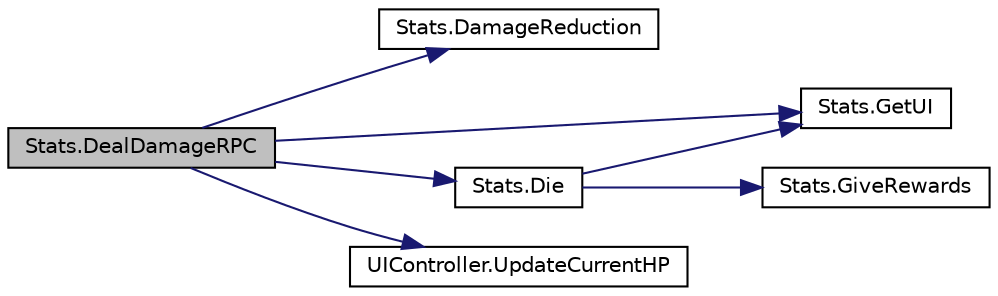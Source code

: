 digraph "Stats.DealDamageRPC"
{
 // INTERACTIVE_SVG=YES
 // LATEX_PDF_SIZE
  bgcolor="transparent";
  edge [fontname="Helvetica",fontsize="10",labelfontname="Helvetica",labelfontsize="10"];
  node [fontname="Helvetica",fontsize="10",shape=record];
  rankdir="LR";
  Node1 [label="Stats.DealDamageRPC",height=0.2,width=0.4,color="black", fillcolor="grey75", style="filled", fontcolor="black",tooltip=" "];
  Node1 -> Node2 [color="midnightblue",fontsize="10",style="solid",fontname="Helvetica"];
  Node2 [label="Stats.DamageReduction",height=0.2,width=0.4,color="black",URL="$class_stats.html#a9df505fedc8cd6b56e743913cafe8c0c",tooltip="Apply the corresponding damage to this entity according to the armor and magicResist it have"];
  Node1 -> Node3 [color="midnightblue",fontsize="10",style="solid",fontname="Helvetica"];
  Node3 [label="Stats.Die",height=0.2,width=0.4,color="black",URL="$class_stats.html#a151dcb8877a7a73e5d2688e55c810896",tooltip="Function that implements what is done when this entity dies."];
  Node3 -> Node4 [color="midnightblue",fontsize="10",style="solid",fontname="Helvetica"];
  Node4 [label="Stats.GetUI",height=0.2,width=0.4,color="black",URL="$class_stats.html#a0a3ad8a03e844abd233531fd9874a91b",tooltip="This method retuns the UIController of the entity."];
  Node3 -> Node5 [color="midnightblue",fontsize="10",style="solid",fontname="Helvetica"];
  Node5 [label="Stats.GiveRewards",height=0.2,width=0.4,color="black",URL="$class_stats.html#a5eff9d4781e35015cc65746ec9800a35",tooltip="When this entity dies, it gives to the killer this bounty"];
  Node1 -> Node4 [color="midnightblue",fontsize="10",style="solid",fontname="Helvetica"];
  Node1 -> Node6 [color="midnightblue",fontsize="10",style="solid",fontname="Helvetica"];
  Node6 [label="UIController.UpdateCurrentHP",height=0.2,width=0.4,color="black",URL="$class_u_i_controller.html#a465eebf37083ebf78879ab8bbd71c069",tooltip="Updates the current HP of the entity."];
}
